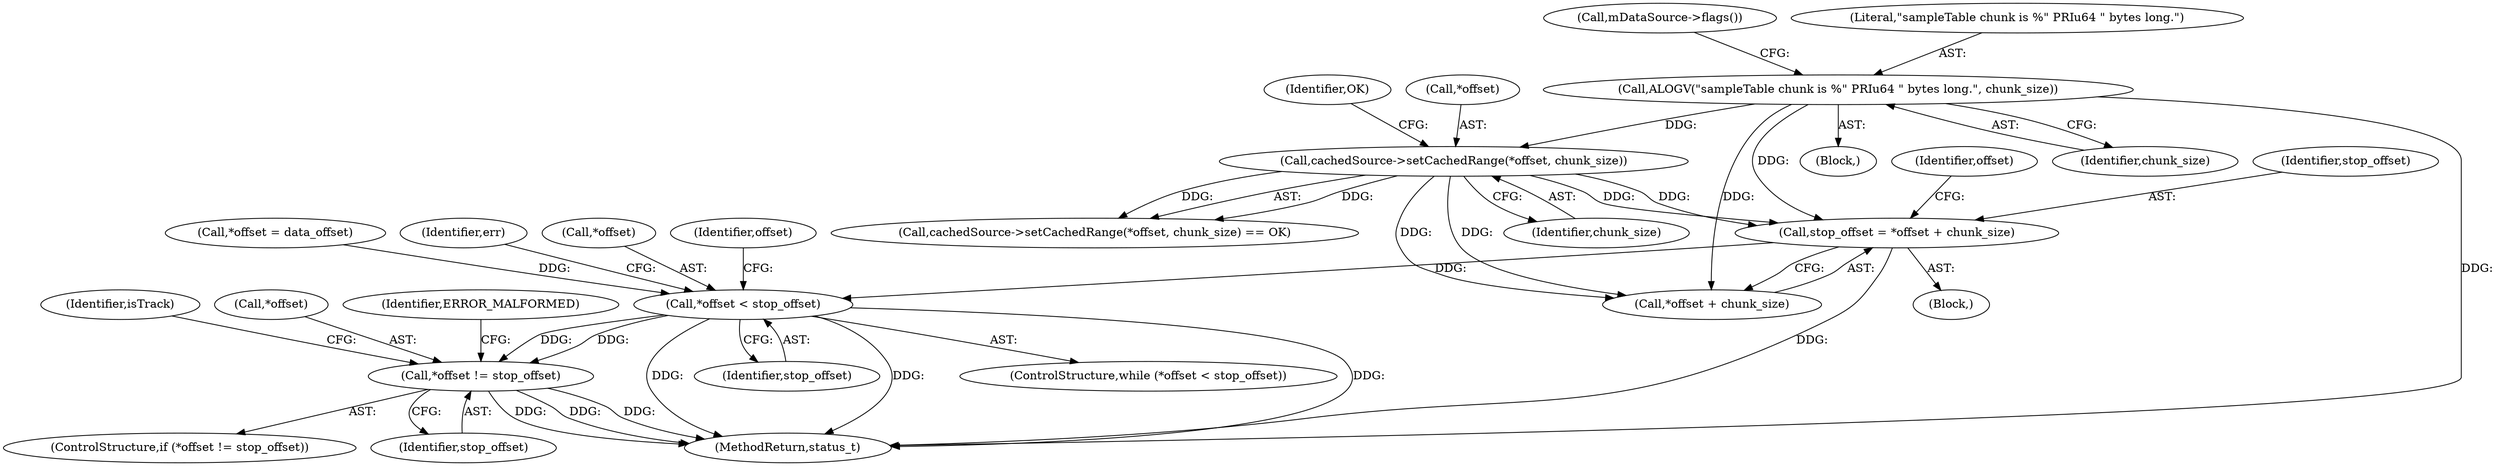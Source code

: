 digraph "0_Android_463a6f807e187828442949d1924e143cf07778c6@integer" {
"1000468" [label="(Call,stop_offset = *offset + chunk_size)"];
"1000395" [label="(Call,cachedSource->setCachedRange(*offset, chunk_size))"];
"1000378" [label="(Call,ALOGV(\"sampleTable chunk is %\" PRIu64 \" bytes long.\", chunk_size))"];
"1000479" [label="(Call,*offset < stop_offset)"];
"1000500" [label="(Call,*offset != stop_offset)"];
"1000378" [label="(Call,ALOGV(\"sampleTable chunk is %\" PRIu64 \" bytes long.\", chunk_size))"];
"1000476" [label="(Identifier,offset)"];
"1000499" [label="(ControlStructure,if (*offset != stop_offset))"];
"1000469" [label="(Identifier,stop_offset)"];
"1000480" [label="(Call,*offset)"];
"1000368" [label="(Block,)"];
"1000383" [label="(Call,mDataSource->flags())"];
"1000399" [label="(Identifier,OK)"];
"1000380" [label="(Identifier,chunk_size)"];
"1000503" [label="(Identifier,stop_offset)"];
"1000377" [label="(Block,)"];
"1000508" [label="(Identifier,isTrack)"];
"1000395" [label="(Call,cachedSource->setCachedRange(*offset, chunk_size))"];
"1000500" [label="(Call,*offset != stop_offset)"];
"1000468" [label="(Call,stop_offset = *offset + chunk_size)"];
"1000501" [label="(Call,*offset)"];
"1000478" [label="(ControlStructure,while (*offset < stop_offset))"];
"1000482" [label="(Identifier,stop_offset)"];
"1002911" [label="(MethodReturn,status_t)"];
"1000479" [label="(Call,*offset < stop_offset)"];
"1000502" [label="(Identifier,offset)"];
"1000398" [label="(Identifier,chunk_size)"];
"1000396" [label="(Call,*offset)"];
"1000470" [label="(Call,*offset + chunk_size)"];
"1000394" [label="(Call,cachedSource->setCachedRange(*offset, chunk_size) == OK)"];
"1000474" [label="(Call,*offset = data_offset)"];
"1000486" [label="(Identifier,err)"];
"1000506" [label="(Identifier,ERROR_MALFORMED)"];
"1000379" [label="(Literal,\"sampleTable chunk is %\" PRIu64 \" bytes long.\")"];
"1000468" -> "1000368"  [label="AST: "];
"1000468" -> "1000470"  [label="CFG: "];
"1000469" -> "1000468"  [label="AST: "];
"1000470" -> "1000468"  [label="AST: "];
"1000476" -> "1000468"  [label="CFG: "];
"1000468" -> "1002911"  [label="DDG: "];
"1000395" -> "1000468"  [label="DDG: "];
"1000395" -> "1000468"  [label="DDG: "];
"1000378" -> "1000468"  [label="DDG: "];
"1000468" -> "1000479"  [label="DDG: "];
"1000395" -> "1000394"  [label="AST: "];
"1000395" -> "1000398"  [label="CFG: "];
"1000396" -> "1000395"  [label="AST: "];
"1000398" -> "1000395"  [label="AST: "];
"1000399" -> "1000395"  [label="CFG: "];
"1000395" -> "1000394"  [label="DDG: "];
"1000395" -> "1000394"  [label="DDG: "];
"1000378" -> "1000395"  [label="DDG: "];
"1000395" -> "1000470"  [label="DDG: "];
"1000395" -> "1000470"  [label="DDG: "];
"1000378" -> "1000377"  [label="AST: "];
"1000378" -> "1000380"  [label="CFG: "];
"1000379" -> "1000378"  [label="AST: "];
"1000380" -> "1000378"  [label="AST: "];
"1000383" -> "1000378"  [label="CFG: "];
"1000378" -> "1002911"  [label="DDG: "];
"1000378" -> "1000470"  [label="DDG: "];
"1000479" -> "1000478"  [label="AST: "];
"1000479" -> "1000482"  [label="CFG: "];
"1000480" -> "1000479"  [label="AST: "];
"1000482" -> "1000479"  [label="AST: "];
"1000486" -> "1000479"  [label="CFG: "];
"1000502" -> "1000479"  [label="CFG: "];
"1000479" -> "1002911"  [label="DDG: "];
"1000479" -> "1002911"  [label="DDG: "];
"1000479" -> "1002911"  [label="DDG: "];
"1000474" -> "1000479"  [label="DDG: "];
"1000479" -> "1000500"  [label="DDG: "];
"1000479" -> "1000500"  [label="DDG: "];
"1000500" -> "1000499"  [label="AST: "];
"1000500" -> "1000503"  [label="CFG: "];
"1000501" -> "1000500"  [label="AST: "];
"1000503" -> "1000500"  [label="AST: "];
"1000506" -> "1000500"  [label="CFG: "];
"1000508" -> "1000500"  [label="CFG: "];
"1000500" -> "1002911"  [label="DDG: "];
"1000500" -> "1002911"  [label="DDG: "];
"1000500" -> "1002911"  [label="DDG: "];
}
